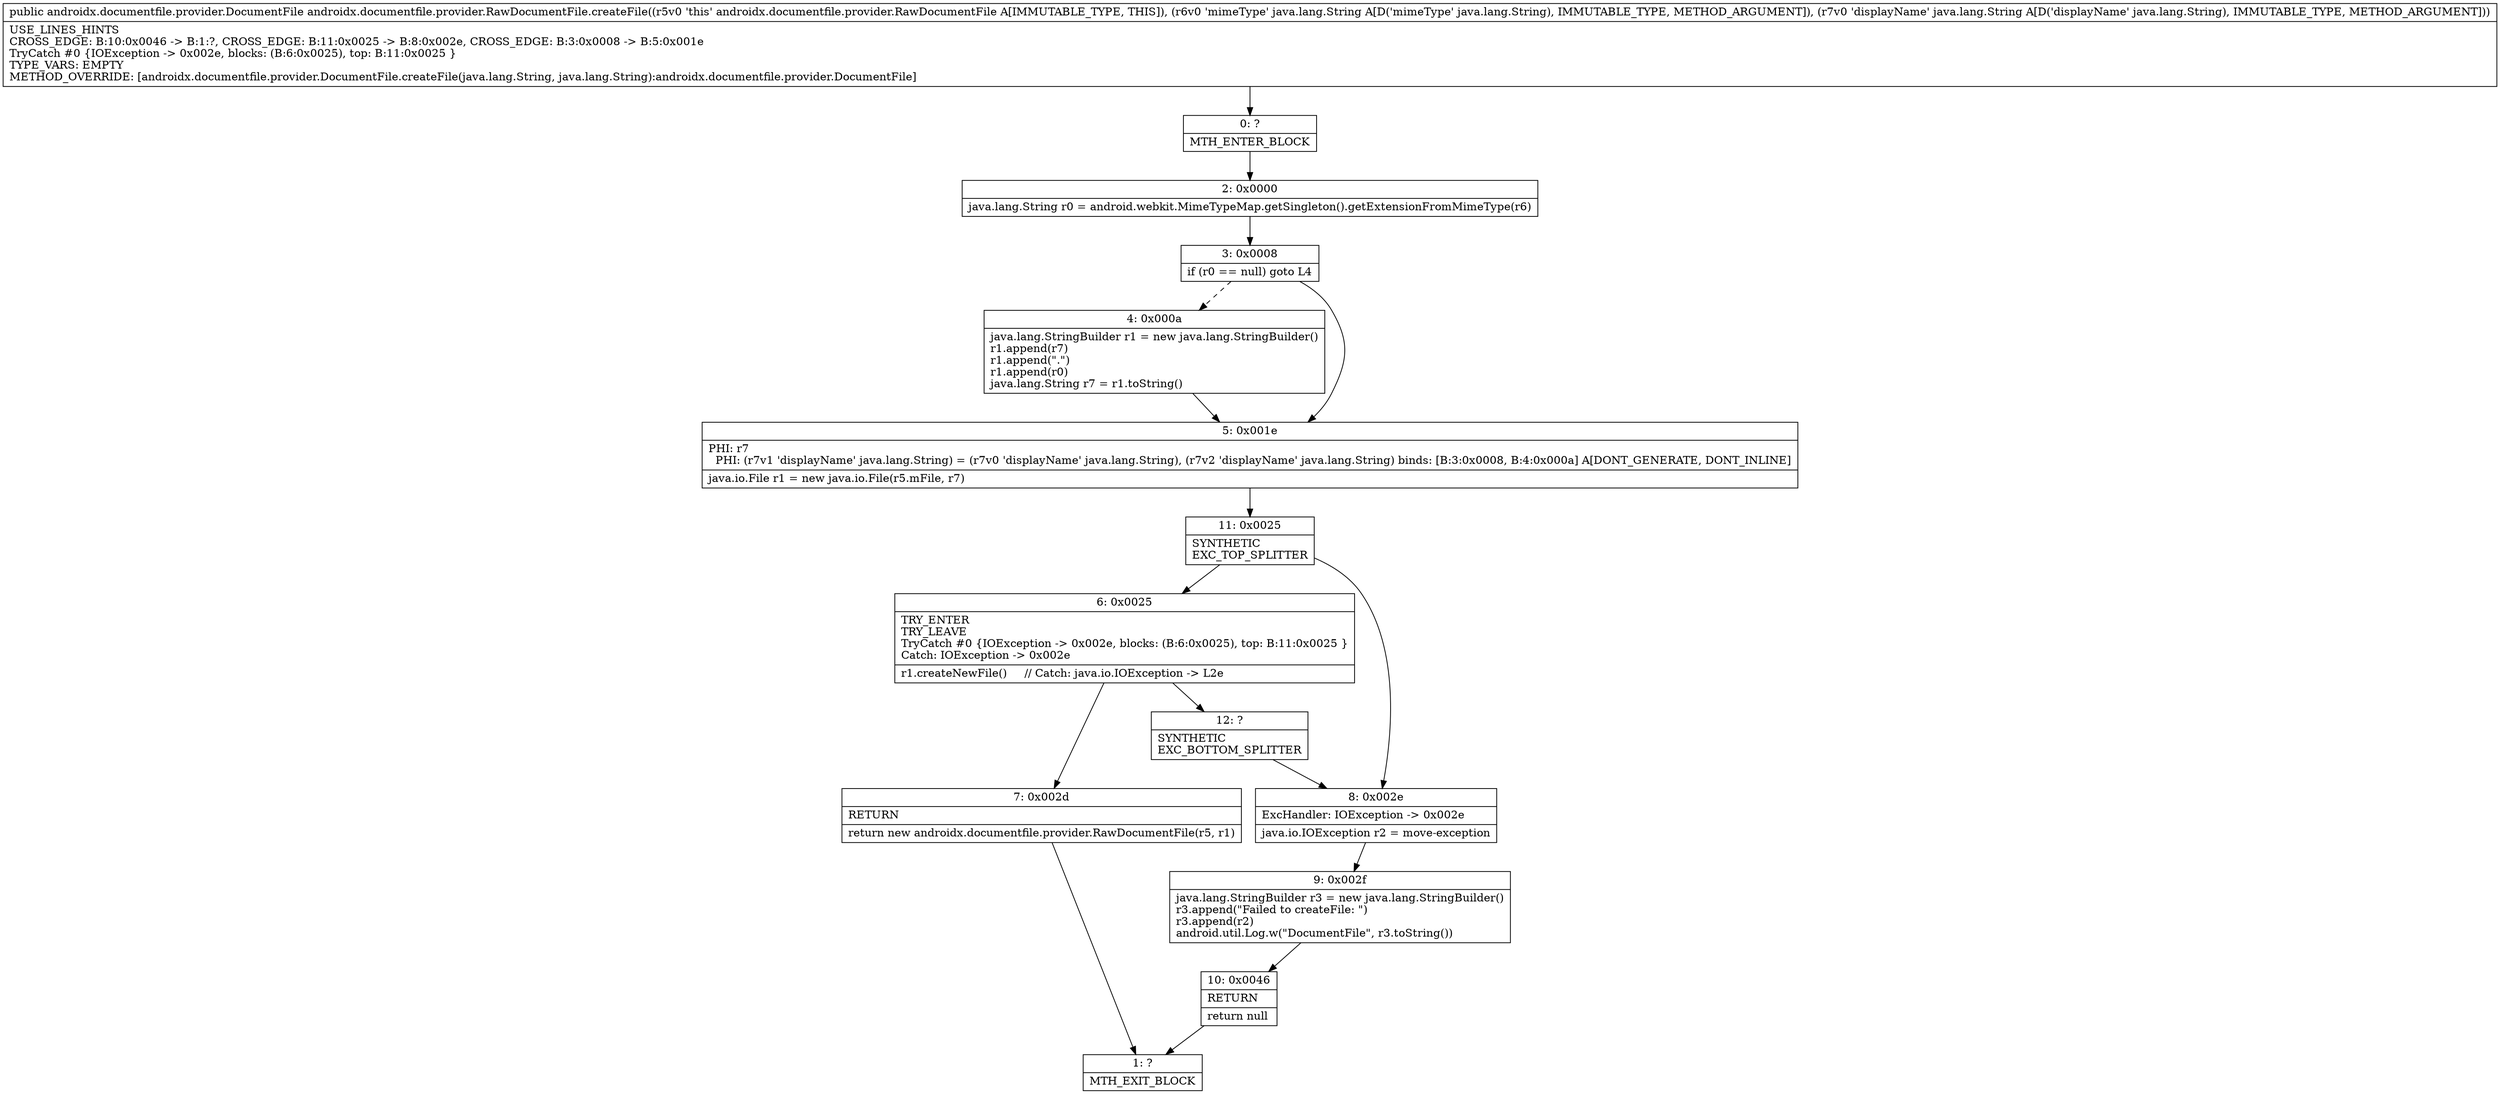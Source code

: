digraph "CFG forandroidx.documentfile.provider.RawDocumentFile.createFile(Ljava\/lang\/String;Ljava\/lang\/String;)Landroidx\/documentfile\/provider\/DocumentFile;" {
Node_0 [shape=record,label="{0\:\ ?|MTH_ENTER_BLOCK\l}"];
Node_2 [shape=record,label="{2\:\ 0x0000|java.lang.String r0 = android.webkit.MimeTypeMap.getSingleton().getExtensionFromMimeType(r6)\l}"];
Node_3 [shape=record,label="{3\:\ 0x0008|if (r0 == null) goto L4\l}"];
Node_4 [shape=record,label="{4\:\ 0x000a|java.lang.StringBuilder r1 = new java.lang.StringBuilder()\lr1.append(r7)\lr1.append(\".\")\lr1.append(r0)\ljava.lang.String r7 = r1.toString()\l}"];
Node_5 [shape=record,label="{5\:\ 0x001e|PHI: r7 \l  PHI: (r7v1 'displayName' java.lang.String) = (r7v0 'displayName' java.lang.String), (r7v2 'displayName' java.lang.String) binds: [B:3:0x0008, B:4:0x000a] A[DONT_GENERATE, DONT_INLINE]\l|java.io.File r1 = new java.io.File(r5.mFile, r7)\l}"];
Node_11 [shape=record,label="{11\:\ 0x0025|SYNTHETIC\lEXC_TOP_SPLITTER\l}"];
Node_6 [shape=record,label="{6\:\ 0x0025|TRY_ENTER\lTRY_LEAVE\lTryCatch #0 \{IOException \-\> 0x002e, blocks: (B:6:0x0025), top: B:11:0x0025 \}\lCatch: IOException \-\> 0x002e\l|r1.createNewFile()     \/\/ Catch: java.io.IOException \-\> L2e\l}"];
Node_7 [shape=record,label="{7\:\ 0x002d|RETURN\l|return new androidx.documentfile.provider.RawDocumentFile(r5, r1)\l}"];
Node_1 [shape=record,label="{1\:\ ?|MTH_EXIT_BLOCK\l}"];
Node_12 [shape=record,label="{12\:\ ?|SYNTHETIC\lEXC_BOTTOM_SPLITTER\l}"];
Node_8 [shape=record,label="{8\:\ 0x002e|ExcHandler: IOException \-\> 0x002e\l|java.io.IOException r2 = move\-exception\l}"];
Node_9 [shape=record,label="{9\:\ 0x002f|java.lang.StringBuilder r3 = new java.lang.StringBuilder()\lr3.append(\"Failed to createFile: \")\lr3.append(r2)\landroid.util.Log.w(\"DocumentFile\", r3.toString())\l}"];
Node_10 [shape=record,label="{10\:\ 0x0046|RETURN\l|return null\l}"];
MethodNode[shape=record,label="{public androidx.documentfile.provider.DocumentFile androidx.documentfile.provider.RawDocumentFile.createFile((r5v0 'this' androidx.documentfile.provider.RawDocumentFile A[IMMUTABLE_TYPE, THIS]), (r6v0 'mimeType' java.lang.String A[D('mimeType' java.lang.String), IMMUTABLE_TYPE, METHOD_ARGUMENT]), (r7v0 'displayName' java.lang.String A[D('displayName' java.lang.String), IMMUTABLE_TYPE, METHOD_ARGUMENT]))  | USE_LINES_HINTS\lCROSS_EDGE: B:10:0x0046 \-\> B:1:?, CROSS_EDGE: B:11:0x0025 \-\> B:8:0x002e, CROSS_EDGE: B:3:0x0008 \-\> B:5:0x001e\lTryCatch #0 \{IOException \-\> 0x002e, blocks: (B:6:0x0025), top: B:11:0x0025 \}\lTYPE_VARS: EMPTY\lMETHOD_OVERRIDE: [androidx.documentfile.provider.DocumentFile.createFile(java.lang.String, java.lang.String):androidx.documentfile.provider.DocumentFile]\l}"];
MethodNode -> Node_0;Node_0 -> Node_2;
Node_2 -> Node_3;
Node_3 -> Node_4[style=dashed];
Node_3 -> Node_5;
Node_4 -> Node_5;
Node_5 -> Node_11;
Node_11 -> Node_6;
Node_11 -> Node_8;
Node_6 -> Node_7;
Node_6 -> Node_12;
Node_7 -> Node_1;
Node_12 -> Node_8;
Node_8 -> Node_9;
Node_9 -> Node_10;
Node_10 -> Node_1;
}

